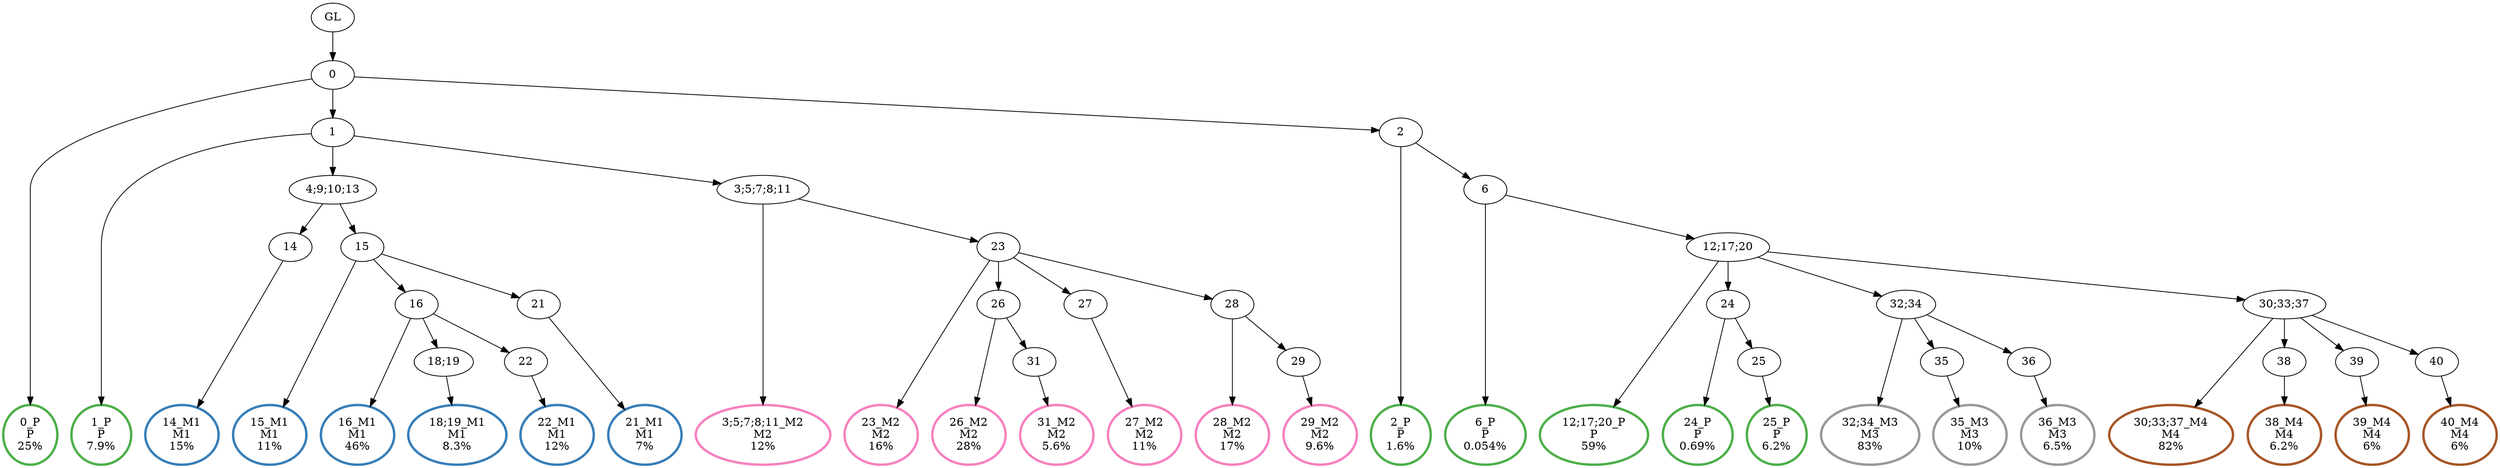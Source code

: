 digraph T {
	{
		rank=same
		53 [penwidth=3,colorscheme=set19,color=3,label="0_P\nP\n25%"]
		51 [penwidth=3,colorscheme=set19,color=3,label="1_P\nP\n7.9%"]
		49 [penwidth=3,colorscheme=set19,color=3,label="2_P\nP\n1.6%"]
		47 [penwidth=3,colorscheme=set19,color=3,label="6_P\nP\n0.054%"]
		45 [penwidth=3,colorscheme=set19,color=3,label="12;17;20_P\nP\n59%"]
		43 [penwidth=3,colorscheme=set19,color=3,label="24_P\nP\n0.69%"]
		41 [penwidth=3,colorscheme=set19,color=3,label="25_P\nP\n6.2%"]
		38 [penwidth=3,colorscheme=set19,color=2,label="14_M1\nM1\n15%"]
		36 [penwidth=3,colorscheme=set19,color=2,label="15_M1\nM1\n11%"]
		34 [penwidth=3,colorscheme=set19,color=2,label="16_M1\nM1\n46%"]
		32 [penwidth=3,colorscheme=set19,color=2,label="18;19_M1\nM1\n8.3%"]
		30 [penwidth=3,colorscheme=set19,color=2,label="22_M1\nM1\n12%"]
		28 [penwidth=3,colorscheme=set19,color=2,label="21_M1\nM1\n7%"]
		26 [penwidth=3,colorscheme=set19,color=8,label="3;5;7;8;11_M2\nM2\n12%"]
		24 [penwidth=3,colorscheme=set19,color=8,label="23_M2\nM2\n16%"]
		22 [penwidth=3,colorscheme=set19,color=8,label="26_M2\nM2\n28%"]
		20 [penwidth=3,colorscheme=set19,color=8,label="31_M2\nM2\n5.6%"]
		18 [penwidth=3,colorscheme=set19,color=8,label="27_M2\nM2\n11%"]
		16 [penwidth=3,colorscheme=set19,color=8,label="28_M2\nM2\n17%"]
		14 [penwidth=3,colorscheme=set19,color=8,label="29_M2\nM2\n9.6%"]
		12 [penwidth=3,colorscheme=set19,color=9,label="32;34_M3\nM3\n83%"]
		10 [penwidth=3,colorscheme=set19,color=9,label="35_M3\nM3\n10%"]
		8 [penwidth=3,colorscheme=set19,color=9,label="36_M3\nM3\n6.5%"]
		6 [penwidth=3,colorscheme=set19,color=7,label="30;33;37_M4\nM4\n82%"]
		4 [penwidth=3,colorscheme=set19,color=7,label="38_M4\nM4\n6.2%"]
		2 [penwidth=3,colorscheme=set19,color=7,label="39_M4\nM4\n6%"]
		0 [penwidth=3,colorscheme=set19,color=7,label="40_M4\nM4\n6%"]
	}
	55 [label="GL"]
	54 [label="0"]
	52 [label="1"]
	50 [label="2"]
	48 [label="6"]
	46 [label="12;17;20"]
	44 [label="24"]
	42 [label="25"]
	40 [label="4;9;10;13"]
	39 [label="14"]
	37 [label="15"]
	35 [label="16"]
	33 [label="18;19"]
	31 [label="22"]
	29 [label="21"]
	27 [label="3;5;7;8;11"]
	25 [label="23"]
	23 [label="26"]
	21 [label="31"]
	19 [label="27"]
	17 [label="28"]
	15 [label="29"]
	13 [label="32;34"]
	11 [label="35"]
	9 [label="36"]
	7 [label="30;33;37"]
	5 [label="38"]
	3 [label="39"]
	1 [label="40"]
	55 -> 54
	54 -> 53
	54 -> 52
	54 -> 50
	52 -> 51
	52 -> 40
	52 -> 27
	50 -> 49
	50 -> 48
	48 -> 47
	48 -> 46
	46 -> 45
	46 -> 44
	46 -> 13
	46 -> 7
	44 -> 43
	44 -> 42
	42 -> 41
	40 -> 39
	40 -> 37
	39 -> 38
	37 -> 36
	37 -> 35
	37 -> 29
	35 -> 34
	35 -> 33
	35 -> 31
	33 -> 32
	31 -> 30
	29 -> 28
	27 -> 26
	27 -> 25
	25 -> 24
	25 -> 23
	25 -> 19
	25 -> 17
	23 -> 22
	23 -> 21
	21 -> 20
	19 -> 18
	17 -> 16
	17 -> 15
	15 -> 14
	13 -> 12
	13 -> 11
	13 -> 9
	11 -> 10
	9 -> 8
	7 -> 6
	7 -> 5
	7 -> 3
	7 -> 1
	5 -> 4
	3 -> 2
	1 -> 0
}
